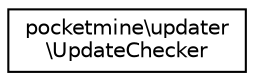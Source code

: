 digraph "Graphical Class Hierarchy"
{
 // INTERACTIVE_SVG=YES
 // LATEX_PDF_SIZE
  edge [fontname="Helvetica",fontsize="10",labelfontname="Helvetica",labelfontsize="10"];
  node [fontname="Helvetica",fontsize="10",shape=record];
  rankdir="LR";
  Node0 [label="pocketmine\\updater\l\\UpdateChecker",height=0.2,width=0.4,color="black", fillcolor="white", style="filled",URL="$dd/d12/classpocketmine_1_1updater_1_1_update_checker.html",tooltip=" "];
}
